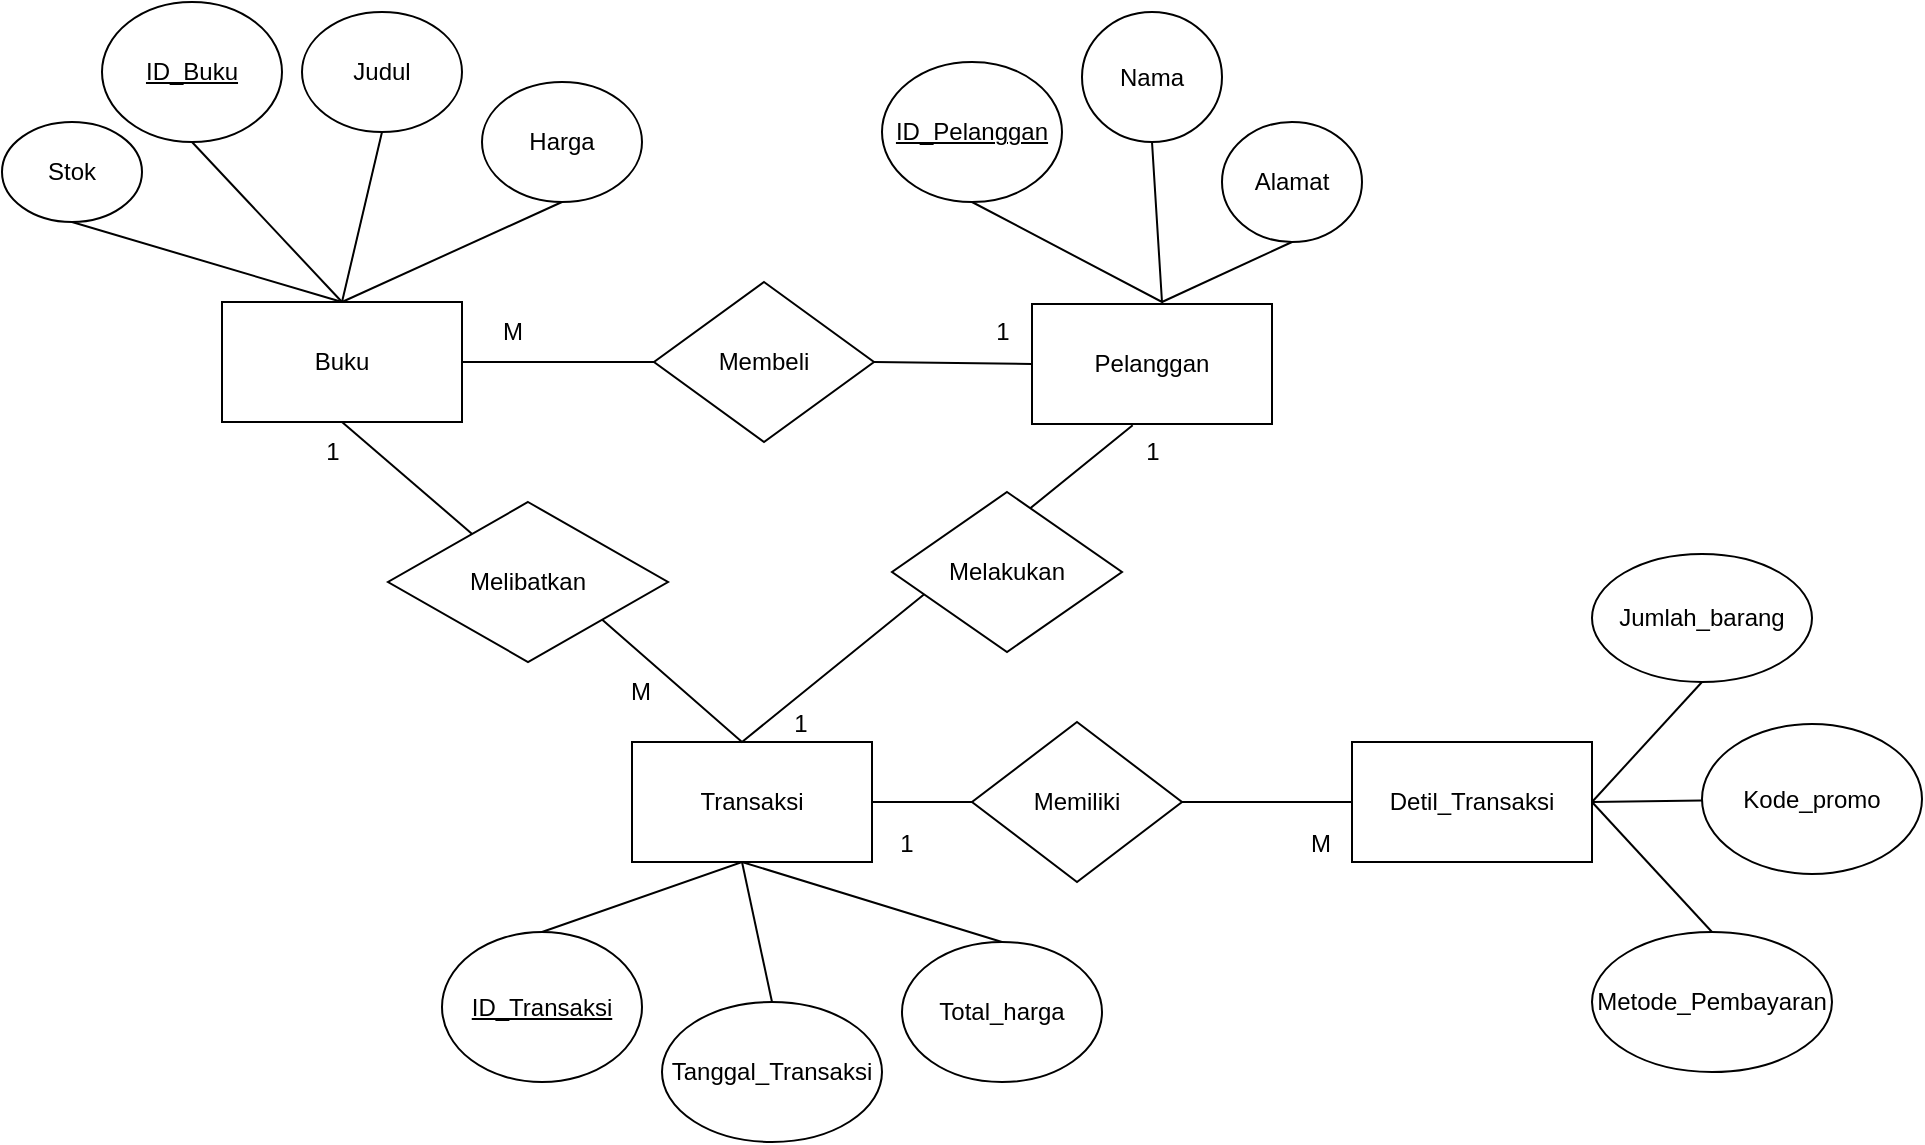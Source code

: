<mxfile version="28.1.1">
  <diagram id="C5RBs43oDa-KdzZeNtuy" name="Page-1">
    <mxGraphModel dx="1123" dy="711" grid="1" gridSize="10" guides="1" tooltips="1" connect="1" arrows="1" fold="1" page="1" pageScale="1" pageWidth="827" pageHeight="1169" math="0" shadow="0">
      <root>
        <mxCell id="WIyWlLk6GJQsqaUBKTNV-0" />
        <mxCell id="WIyWlLk6GJQsqaUBKTNV-1" parent="WIyWlLk6GJQsqaUBKTNV-0" />
        <mxCell id="pGbg7hWqUZnOtccUL1e5-40" value="" style="endArrow=none;html=1;rounded=0;exitX=1;exitY=0.5;exitDx=0;exitDy=0;entryX=0;entryY=0.5;entryDx=0;entryDy=0;" parent="WIyWlLk6GJQsqaUBKTNV-1" source="pGbg7hWqUZnOtccUL1e5-20" target="pGbg7hWqUZnOtccUL1e5-34" edge="1">
          <mxGeometry width="50" height="50" relative="1" as="geometry">
            <mxPoint x="390" y="320" as="sourcePoint" />
            <mxPoint x="440" y="270" as="targetPoint" />
          </mxGeometry>
        </mxCell>
        <mxCell id="pGbg7hWqUZnOtccUL1e5-0" value="Buku" style="rounded=0;whiteSpace=wrap;html=1;" parent="WIyWlLk6GJQsqaUBKTNV-1" vertex="1">
          <mxGeometry x="110" y="190" width="120" height="60" as="geometry" />
        </mxCell>
        <mxCell id="pGbg7hWqUZnOtccUL1e5-1" value="&lt;u&gt;ID_Buku&lt;/u&gt;" style="ellipse;whiteSpace=wrap;html=1;" parent="WIyWlLk6GJQsqaUBKTNV-1" vertex="1">
          <mxGeometry x="50" y="40" width="90" height="70" as="geometry" />
        </mxCell>
        <mxCell id="pGbg7hWqUZnOtccUL1e5-3" value="Judul" style="ellipse;whiteSpace=wrap;html=1;" parent="WIyWlLk6GJQsqaUBKTNV-1" vertex="1">
          <mxGeometry x="150" y="45" width="80" height="60" as="geometry" />
        </mxCell>
        <mxCell id="pGbg7hWqUZnOtccUL1e5-4" value="Harga" style="ellipse;whiteSpace=wrap;html=1;" parent="WIyWlLk6GJQsqaUBKTNV-1" vertex="1">
          <mxGeometry x="240" y="80" width="80" height="60" as="geometry" />
        </mxCell>
        <mxCell id="pGbg7hWqUZnOtccUL1e5-5" value="Stok" style="ellipse;whiteSpace=wrap;html=1;" parent="WIyWlLk6GJQsqaUBKTNV-1" vertex="1">
          <mxGeometry y="100" width="70" height="50" as="geometry" />
        </mxCell>
        <mxCell id="pGbg7hWqUZnOtccUL1e5-7" value="" style="endArrow=none;html=1;rounded=0;exitX=0.5;exitY=0;exitDx=0;exitDy=0;entryX=0.5;entryY=1;entryDx=0;entryDy=0;" parent="WIyWlLk6GJQsqaUBKTNV-1" source="pGbg7hWqUZnOtccUL1e5-0" target="pGbg7hWqUZnOtccUL1e5-4" edge="1">
          <mxGeometry width="50" height="50" relative="1" as="geometry">
            <mxPoint x="380" y="290" as="sourcePoint" />
            <mxPoint x="430" y="240" as="targetPoint" />
          </mxGeometry>
        </mxCell>
        <mxCell id="pGbg7hWqUZnOtccUL1e5-8" value="" style="endArrow=none;html=1;rounded=0;exitX=0.5;exitY=0;exitDx=0;exitDy=0;entryX=0.5;entryY=1;entryDx=0;entryDy=0;" parent="WIyWlLk6GJQsqaUBKTNV-1" source="pGbg7hWqUZnOtccUL1e5-0" target="pGbg7hWqUZnOtccUL1e5-3" edge="1">
          <mxGeometry width="50" height="50" relative="1" as="geometry">
            <mxPoint x="380" y="290" as="sourcePoint" />
            <mxPoint x="430" y="240" as="targetPoint" />
          </mxGeometry>
        </mxCell>
        <mxCell id="pGbg7hWqUZnOtccUL1e5-9" value="" style="endArrow=none;html=1;rounded=0;exitX=0.5;exitY=0;exitDx=0;exitDy=0;entryX=0.5;entryY=1;entryDx=0;entryDy=0;" parent="WIyWlLk6GJQsqaUBKTNV-1" source="pGbg7hWqUZnOtccUL1e5-0" target="pGbg7hWqUZnOtccUL1e5-1" edge="1">
          <mxGeometry width="50" height="50" relative="1" as="geometry">
            <mxPoint x="380" y="290" as="sourcePoint" />
            <mxPoint x="430" y="240" as="targetPoint" />
          </mxGeometry>
        </mxCell>
        <mxCell id="pGbg7hWqUZnOtccUL1e5-10" value="" style="endArrow=none;html=1;rounded=0;exitX=0.5;exitY=1;exitDx=0;exitDy=0;entryX=0.5;entryY=0;entryDx=0;entryDy=0;" parent="WIyWlLk6GJQsqaUBKTNV-1" source="pGbg7hWqUZnOtccUL1e5-5" target="pGbg7hWqUZnOtccUL1e5-0" edge="1">
          <mxGeometry width="50" height="50" relative="1" as="geometry">
            <mxPoint x="380" y="290" as="sourcePoint" />
            <mxPoint x="430" y="240" as="targetPoint" />
            <Array as="points" />
          </mxGeometry>
        </mxCell>
        <mxCell id="pGbg7hWqUZnOtccUL1e5-11" value="Pelanggan" style="rounded=0;whiteSpace=wrap;html=1;" parent="WIyWlLk6GJQsqaUBKTNV-1" vertex="1">
          <mxGeometry x="515" y="191" width="120" height="60" as="geometry" />
        </mxCell>
        <mxCell id="pGbg7hWqUZnOtccUL1e5-12" value="&lt;u&gt;ID_Pelanggan&lt;/u&gt;" style="ellipse;whiteSpace=wrap;html=1;" parent="WIyWlLk6GJQsqaUBKTNV-1" vertex="1">
          <mxGeometry x="440" y="70" width="90" height="70" as="geometry" />
        </mxCell>
        <mxCell id="pGbg7hWqUZnOtccUL1e5-13" value="Nama" style="ellipse;whiteSpace=wrap;html=1;" parent="WIyWlLk6GJQsqaUBKTNV-1" vertex="1">
          <mxGeometry x="540" y="45" width="70" height="65" as="geometry" />
        </mxCell>
        <mxCell id="pGbg7hWqUZnOtccUL1e5-14" value="Alamat" style="ellipse;whiteSpace=wrap;html=1;" parent="WIyWlLk6GJQsqaUBKTNV-1" vertex="1">
          <mxGeometry x="610" y="100" width="70" height="60" as="geometry" />
        </mxCell>
        <mxCell id="pGbg7hWqUZnOtccUL1e5-15" value="" style="endArrow=none;html=1;rounded=0;entryX=0.5;entryY=1;entryDx=0;entryDy=0;exitX=0.5;exitY=1;exitDx=0;exitDy=0;" parent="WIyWlLk6GJQsqaUBKTNV-1" source="pGbg7hWqUZnOtccUL1e5-12" target="pGbg7hWqUZnOtccUL1e5-13" edge="1">
          <mxGeometry width="50" height="50" relative="1" as="geometry">
            <mxPoint x="380" y="290" as="sourcePoint" />
            <mxPoint x="430" y="240" as="targetPoint" />
            <Array as="points">
              <mxPoint x="580" y="190" />
            </Array>
          </mxGeometry>
        </mxCell>
        <mxCell id="pGbg7hWqUZnOtccUL1e5-16" value="" style="endArrow=none;html=1;rounded=0;entryX=0.5;entryY=1;entryDx=0;entryDy=0;" parent="WIyWlLk6GJQsqaUBKTNV-1" target="pGbg7hWqUZnOtccUL1e5-14" edge="1">
          <mxGeometry width="50" height="50" relative="1" as="geometry">
            <mxPoint x="580" y="190" as="sourcePoint" />
            <mxPoint x="430" y="240" as="targetPoint" />
          </mxGeometry>
        </mxCell>
        <mxCell id="pGbg7hWqUZnOtccUL1e5-17" value="Membeli" style="rhombus;whiteSpace=wrap;html=1;" parent="WIyWlLk6GJQsqaUBKTNV-1" vertex="1">
          <mxGeometry x="326" y="180" width="110" height="80" as="geometry" />
        </mxCell>
        <mxCell id="pGbg7hWqUZnOtccUL1e5-18" value="" style="endArrow=none;html=1;rounded=0;exitX=1;exitY=0.5;exitDx=0;exitDy=0;entryX=0;entryY=0.5;entryDx=0;entryDy=0;" parent="WIyWlLk6GJQsqaUBKTNV-1" source="pGbg7hWqUZnOtccUL1e5-0" target="pGbg7hWqUZnOtccUL1e5-17" edge="1">
          <mxGeometry width="50" height="50" relative="1" as="geometry">
            <mxPoint x="380" y="290" as="sourcePoint" />
            <mxPoint x="430" y="240" as="targetPoint" />
          </mxGeometry>
        </mxCell>
        <mxCell id="pGbg7hWqUZnOtccUL1e5-19" value="" style="endArrow=none;html=1;rounded=0;entryX=0;entryY=0.5;entryDx=0;entryDy=0;exitX=1;exitY=0.5;exitDx=0;exitDy=0;" parent="WIyWlLk6GJQsqaUBKTNV-1" source="pGbg7hWqUZnOtccUL1e5-17" target="pGbg7hWqUZnOtccUL1e5-11" edge="1">
          <mxGeometry width="50" height="50" relative="1" as="geometry">
            <mxPoint x="380" y="290" as="sourcePoint" />
            <mxPoint x="430" y="240" as="targetPoint" />
          </mxGeometry>
        </mxCell>
        <mxCell id="pGbg7hWqUZnOtccUL1e5-20" value="Transaksi" style="rounded=0;whiteSpace=wrap;html=1;" parent="WIyWlLk6GJQsqaUBKTNV-1" vertex="1">
          <mxGeometry x="315" y="410" width="120" height="60" as="geometry" />
        </mxCell>
        <mxCell id="pGbg7hWqUZnOtccUL1e5-21" value="&lt;u&gt;ID_Transaksi&lt;/u&gt;" style="ellipse;whiteSpace=wrap;html=1;" parent="WIyWlLk6GJQsqaUBKTNV-1" vertex="1">
          <mxGeometry x="220" y="505" width="100" height="75" as="geometry" />
        </mxCell>
        <mxCell id="pGbg7hWqUZnOtccUL1e5-22" value="Tanggal_Transaksi" style="ellipse;whiteSpace=wrap;html=1;" parent="WIyWlLk6GJQsqaUBKTNV-1" vertex="1">
          <mxGeometry x="330" y="540" width="110" height="70" as="geometry" />
        </mxCell>
        <mxCell id="pGbg7hWqUZnOtccUL1e5-23" value="Total_harga" style="ellipse;whiteSpace=wrap;html=1;" parent="WIyWlLk6GJQsqaUBKTNV-1" vertex="1">
          <mxGeometry x="450" y="510" width="100" height="70" as="geometry" />
        </mxCell>
        <mxCell id="pGbg7hWqUZnOtccUL1e5-24" value="" style="endArrow=none;html=1;rounded=0;exitX=0.5;exitY=0;exitDx=0;exitDy=0;entryX=0.5;entryY=0;entryDx=0;entryDy=0;" parent="WIyWlLk6GJQsqaUBKTNV-1" source="pGbg7hWqUZnOtccUL1e5-21" target="pGbg7hWqUZnOtccUL1e5-23" edge="1">
          <mxGeometry width="50" height="50" relative="1" as="geometry">
            <mxPoint x="380" y="410" as="sourcePoint" />
            <mxPoint x="430" y="360" as="targetPoint" />
            <Array as="points">
              <mxPoint x="370" y="470" />
            </Array>
          </mxGeometry>
        </mxCell>
        <mxCell id="pGbg7hWqUZnOtccUL1e5-25" value="" style="endArrow=none;html=1;rounded=0;entryX=0.5;entryY=0;entryDx=0;entryDy=0;" parent="WIyWlLk6GJQsqaUBKTNV-1" target="pGbg7hWqUZnOtccUL1e5-22" edge="1">
          <mxGeometry width="50" height="50" relative="1" as="geometry">
            <mxPoint x="370" y="470" as="sourcePoint" />
            <mxPoint x="430" y="360" as="targetPoint" />
          </mxGeometry>
        </mxCell>
        <mxCell id="pGbg7hWqUZnOtccUL1e5-26" value="" style="endArrow=none;html=1;rounded=0;entryX=0.178;entryY=0.053;entryDx=0;entryDy=0;exitX=1;exitY=1;exitDx=0;exitDy=0;entryPerimeter=0;" parent="WIyWlLk6GJQsqaUBKTNV-1" source="pGbg7hWqUZnOtccUL1e5-30" target="pGbg7hWqUZnOtccUL1e5-41" edge="1">
          <mxGeometry width="50" height="50" relative="1" as="geometry">
            <mxPoint x="383" y="400" as="sourcePoint" />
            <mxPoint x="575" y="245.0" as="targetPoint" />
            <Array as="points">
              <mxPoint x="290" y="340" />
              <mxPoint x="370" y="410" />
            </Array>
          </mxGeometry>
        </mxCell>
        <mxCell id="pGbg7hWqUZnOtccUL1e5-27" value="1" style="text;html=1;align=center;verticalAlign=middle;resizable=0;points=[];autosize=1;strokeColor=none;fillColor=none;" parent="WIyWlLk6GJQsqaUBKTNV-1" vertex="1">
          <mxGeometry x="485" y="190" width="30" height="30" as="geometry" />
        </mxCell>
        <mxCell id="pGbg7hWqUZnOtccUL1e5-28" value="1" style="text;html=1;align=center;verticalAlign=middle;resizable=0;points=[];autosize=1;strokeColor=none;fillColor=none;" parent="WIyWlLk6GJQsqaUBKTNV-1" vertex="1">
          <mxGeometry x="150" y="250" width="30" height="30" as="geometry" />
        </mxCell>
        <mxCell id="pGbg7hWqUZnOtccUL1e5-29" value="1" style="text;html=1;align=center;verticalAlign=middle;resizable=0;points=[];autosize=1;strokeColor=none;fillColor=none;" parent="WIyWlLk6GJQsqaUBKTNV-1" vertex="1">
          <mxGeometry x="384" y="386" width="30" height="30" as="geometry" />
        </mxCell>
        <mxCell id="pGbg7hWqUZnOtccUL1e5-30" value="Melibatkan" style="rhombus;whiteSpace=wrap;html=1;" parent="WIyWlLk6GJQsqaUBKTNV-1" vertex="1">
          <mxGeometry x="193" y="290" width="140" height="80" as="geometry" />
        </mxCell>
        <mxCell id="pGbg7hWqUZnOtccUL1e5-31" value="" style="endArrow=none;html=1;rounded=0;exitX=0.5;exitY=1;exitDx=0;exitDy=0;" parent="WIyWlLk6GJQsqaUBKTNV-1" source="pGbg7hWqUZnOtccUL1e5-0" target="pGbg7hWqUZnOtccUL1e5-30" edge="1">
          <mxGeometry width="50" height="50" relative="1" as="geometry">
            <mxPoint x="280" y="320" as="sourcePoint" />
            <mxPoint x="330" y="270" as="targetPoint" />
          </mxGeometry>
        </mxCell>
        <mxCell id="pGbg7hWqUZnOtccUL1e5-32" value="M" style="text;html=1;align=center;verticalAlign=middle;resizable=0;points=[];autosize=1;strokeColor=none;fillColor=none;" parent="WIyWlLk6GJQsqaUBKTNV-1" vertex="1">
          <mxGeometry x="304" y="370" width="30" height="30" as="geometry" />
        </mxCell>
        <mxCell id="pGbg7hWqUZnOtccUL1e5-33" value="M" style="text;html=1;align=center;verticalAlign=middle;resizable=0;points=[];autosize=1;strokeColor=none;fillColor=none;" parent="WIyWlLk6GJQsqaUBKTNV-1" vertex="1">
          <mxGeometry x="240" y="190" width="30" height="30" as="geometry" />
        </mxCell>
        <mxCell id="pGbg7hWqUZnOtccUL1e5-34" value="Detil_Transaksi" style="rounded=0;whiteSpace=wrap;html=1;" parent="WIyWlLk6GJQsqaUBKTNV-1" vertex="1">
          <mxGeometry x="675" y="410" width="120" height="60" as="geometry" />
        </mxCell>
        <mxCell id="pGbg7hWqUZnOtccUL1e5-35" value="Memiliki" style="rhombus;whiteSpace=wrap;html=1;" parent="WIyWlLk6GJQsqaUBKTNV-1" vertex="1">
          <mxGeometry x="485" y="400" width="105" height="80" as="geometry" />
        </mxCell>
        <mxCell id="pGbg7hWqUZnOtccUL1e5-37" value="Melakukan" style="rhombus;whiteSpace=wrap;html=1;" parent="WIyWlLk6GJQsqaUBKTNV-1" vertex="1">
          <mxGeometry x="445" y="285" width="115" height="80" as="geometry" />
        </mxCell>
        <mxCell id="pGbg7hWqUZnOtccUL1e5-41" value="1" style="text;html=1;align=center;verticalAlign=middle;resizable=0;points=[];autosize=1;strokeColor=none;fillColor=none;" parent="WIyWlLk6GJQsqaUBKTNV-1" vertex="1">
          <mxGeometry x="560" y="250" width="30" height="30" as="geometry" />
        </mxCell>
        <mxCell id="pGbg7hWqUZnOtccUL1e5-42" value="M" style="text;html=1;align=center;verticalAlign=middle;resizable=0;points=[];autosize=1;strokeColor=none;fillColor=none;" parent="WIyWlLk6GJQsqaUBKTNV-1" vertex="1">
          <mxGeometry x="644" y="446" width="30" height="30" as="geometry" />
        </mxCell>
        <mxCell id="pGbg7hWqUZnOtccUL1e5-43" value="1" style="text;html=1;align=center;verticalAlign=middle;resizable=0;points=[];autosize=1;strokeColor=none;fillColor=none;" parent="WIyWlLk6GJQsqaUBKTNV-1" vertex="1">
          <mxGeometry x="437" y="446" width="30" height="30" as="geometry" />
        </mxCell>
        <mxCell id="OiKcUtKwCX_97dowt-j9-0" value="Kode_promo" style="ellipse;whiteSpace=wrap;html=1;" vertex="1" parent="WIyWlLk6GJQsqaUBKTNV-1">
          <mxGeometry x="850" y="401" width="110" height="75" as="geometry" />
        </mxCell>
        <mxCell id="OiKcUtKwCX_97dowt-j9-1" value="Metode_Pembayaran" style="ellipse;whiteSpace=wrap;html=1;" vertex="1" parent="WIyWlLk6GJQsqaUBKTNV-1">
          <mxGeometry x="795" y="505" width="120" height="70" as="geometry" />
        </mxCell>
        <mxCell id="OiKcUtKwCX_97dowt-j9-2" value="Jumlah_barang" style="ellipse;whiteSpace=wrap;html=1;" vertex="1" parent="WIyWlLk6GJQsqaUBKTNV-1">
          <mxGeometry x="795" y="316" width="110" height="64" as="geometry" />
        </mxCell>
        <mxCell id="OiKcUtKwCX_97dowt-j9-3" value="" style="endArrow=none;html=1;rounded=0;exitX=1;exitY=0.5;exitDx=0;exitDy=0;entryX=0.5;entryY=1;entryDx=0;entryDy=0;" edge="1" parent="WIyWlLk6GJQsqaUBKTNV-1" source="pGbg7hWqUZnOtccUL1e5-34" target="OiKcUtKwCX_97dowt-j9-2">
          <mxGeometry width="50" height="50" relative="1" as="geometry">
            <mxPoint x="470" y="390" as="sourcePoint" />
            <mxPoint x="520" y="340" as="targetPoint" />
          </mxGeometry>
        </mxCell>
        <mxCell id="OiKcUtKwCX_97dowt-j9-4" value="" style="endArrow=none;html=1;rounded=0;exitX=1;exitY=0.5;exitDx=0;exitDy=0;" edge="1" parent="WIyWlLk6GJQsqaUBKTNV-1" source="pGbg7hWqUZnOtccUL1e5-34" target="OiKcUtKwCX_97dowt-j9-0">
          <mxGeometry width="50" height="50" relative="1" as="geometry">
            <mxPoint x="470" y="390" as="sourcePoint" />
            <mxPoint x="520" y="340" as="targetPoint" />
          </mxGeometry>
        </mxCell>
        <mxCell id="OiKcUtKwCX_97dowt-j9-5" value="" style="endArrow=none;html=1;rounded=0;exitX=1;exitY=0.5;exitDx=0;exitDy=0;entryX=0.5;entryY=0;entryDx=0;entryDy=0;" edge="1" parent="WIyWlLk6GJQsqaUBKTNV-1" source="pGbg7hWqUZnOtccUL1e5-34" target="OiKcUtKwCX_97dowt-j9-1">
          <mxGeometry width="50" height="50" relative="1" as="geometry">
            <mxPoint x="470" y="390" as="sourcePoint" />
            <mxPoint x="520" y="340" as="targetPoint" />
          </mxGeometry>
        </mxCell>
      </root>
    </mxGraphModel>
  </diagram>
</mxfile>
